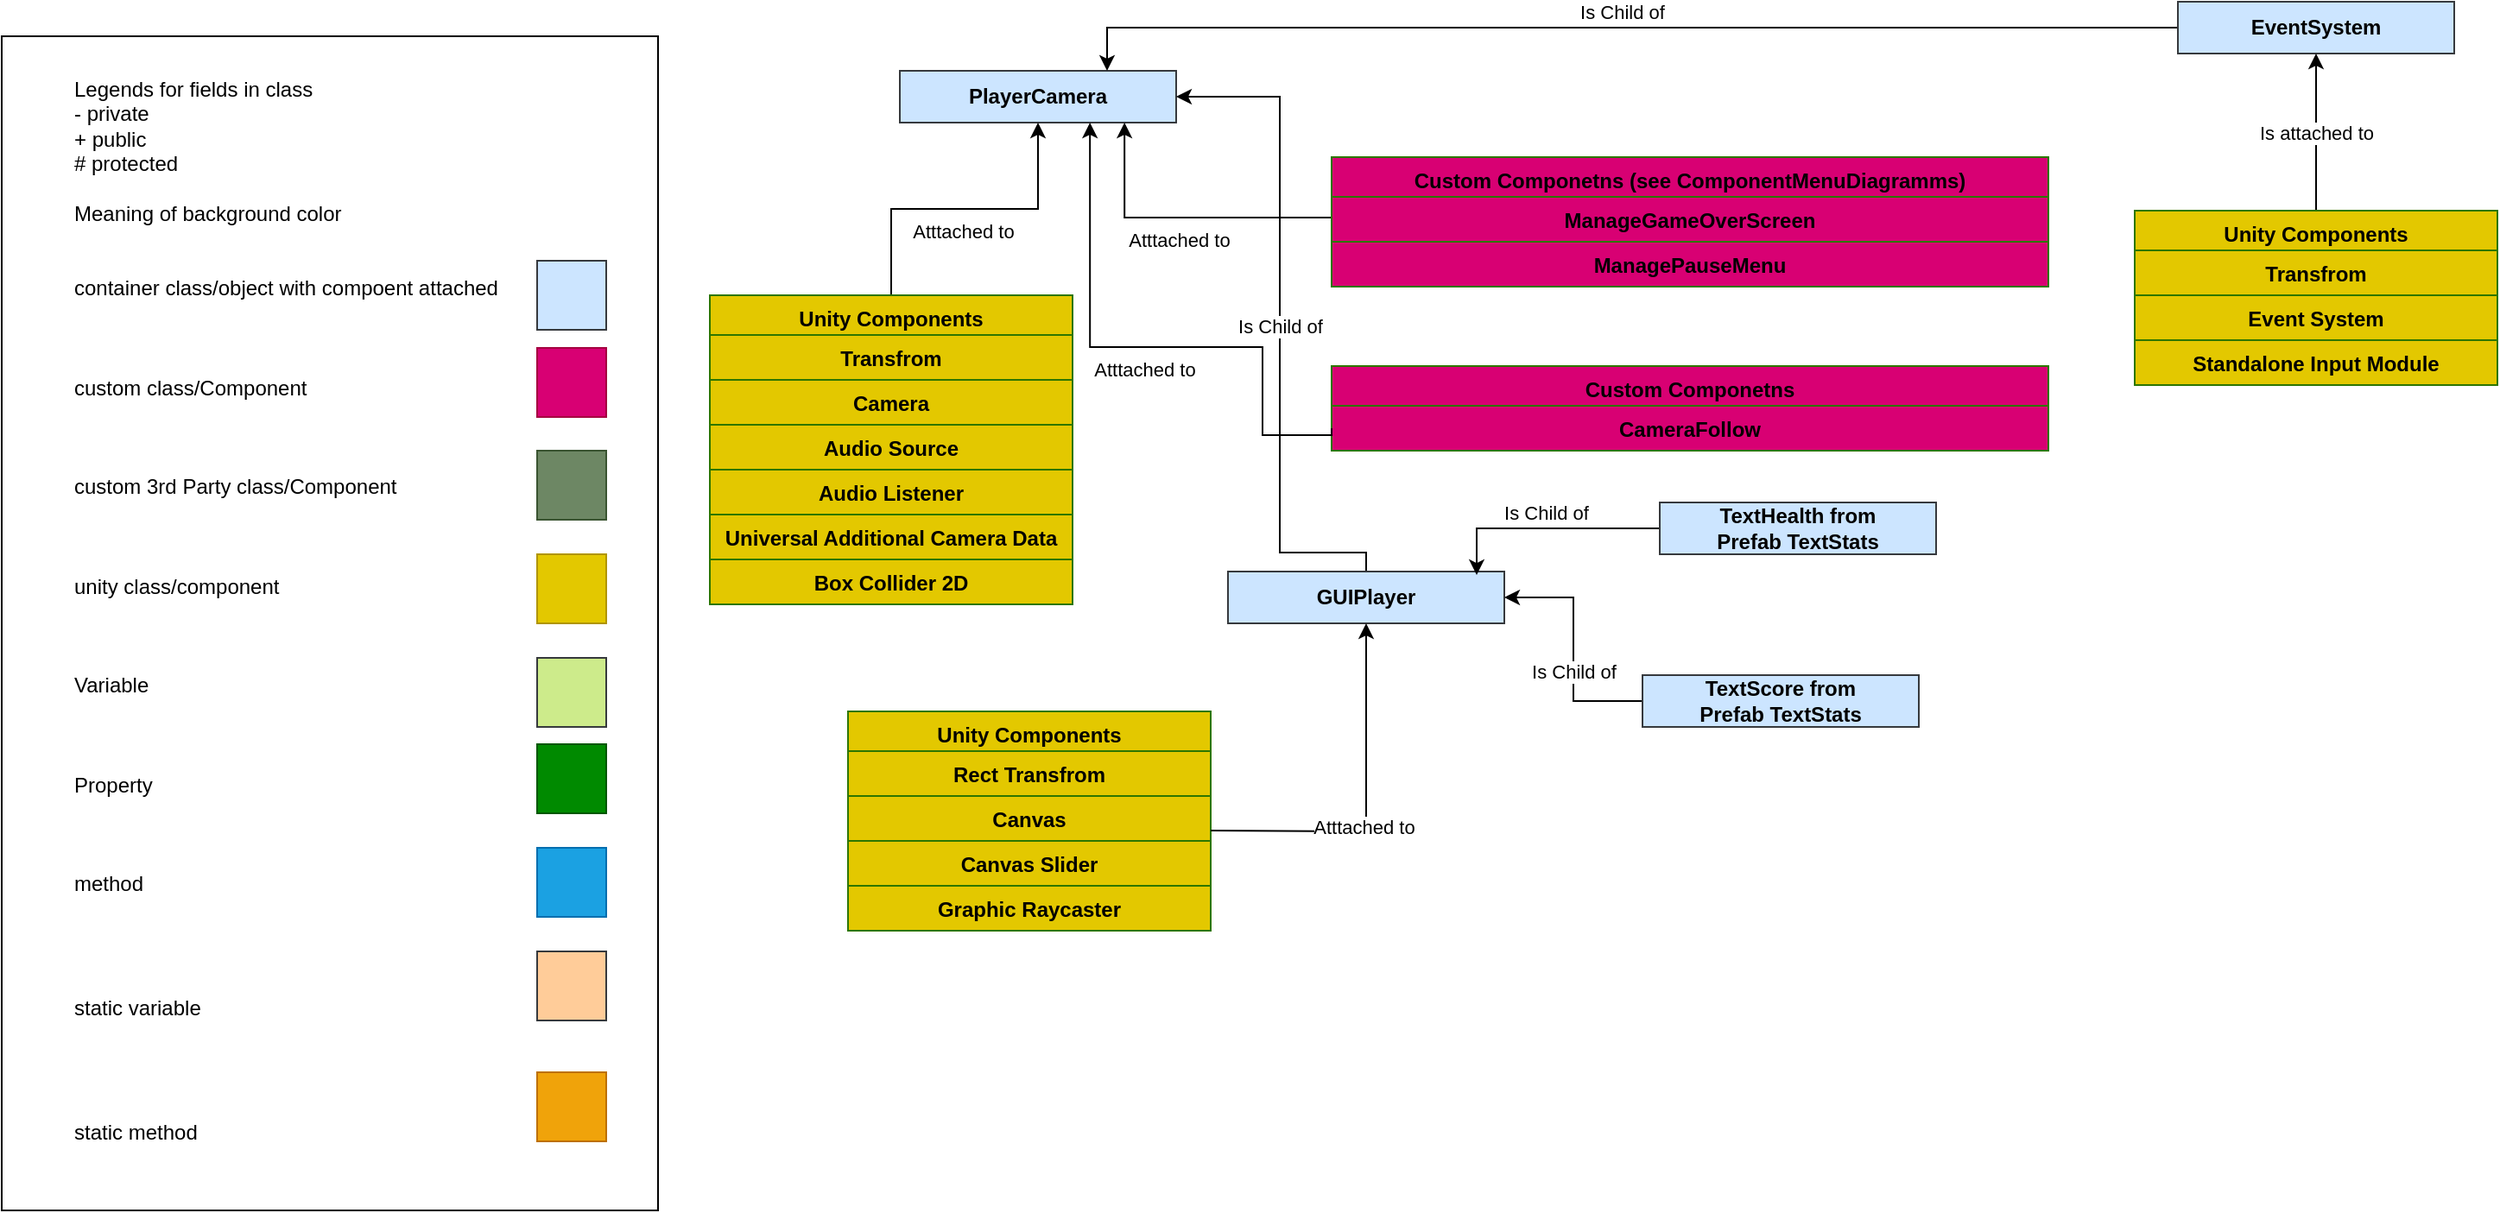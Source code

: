 <mxfile version="12.9.9" type="device"><diagram id="C5RBs43oDa-KdzZeNtuy" name="Page-1"><mxGraphModel dx="1086" dy="806" grid="1" gridSize="10" guides="1" tooltips="1" connect="1" arrows="1" fold="1" page="1" pageScale="1" pageWidth="827" pageHeight="1169" math="0" shadow="0"><root><mxCell id="WIyWlLk6GJQsqaUBKTNV-0"/><mxCell id="WIyWlLk6GJQsqaUBKTNV-1" parent="WIyWlLk6GJQsqaUBKTNV-0"/><mxCell id="g12nD_s7neF1TPHQe0_h-0" value="&lt;blockquote style=&quot;margin: 0 0 0 40px ; border: none ; padding: 0px&quot;&gt;&lt;div&gt;&lt;span&gt;Legends for fields in class&lt;/span&gt;&lt;/div&gt;&lt;div&gt;&lt;span&gt;- private&lt;/span&gt;&lt;/div&gt;&lt;div&gt;&lt;span&gt;+ public&lt;/span&gt;&lt;/div&gt;&lt;div&gt;&lt;span&gt;# protected&lt;/span&gt;&lt;/div&gt;&lt;div&gt;&lt;span&gt;&lt;br&gt;&lt;/span&gt;&lt;/div&gt;&lt;div&gt;&lt;span&gt;Meaning of background color&lt;/span&gt;&lt;/div&gt;&lt;div&gt;&lt;span&gt;&lt;br&gt;&lt;/span&gt;&lt;/div&gt;&lt;div&gt;&lt;br&gt;&lt;/div&gt;&lt;div&gt;container class/object with compoent attached&lt;/div&gt;&lt;div&gt;&lt;span&gt;&lt;br&gt;&lt;/span&gt;&lt;/div&gt;&lt;div&gt;&lt;span&gt;&lt;br&gt;&lt;/span&gt;&lt;/div&gt;&lt;div&gt;&lt;span&gt;&lt;br&gt;&lt;/span&gt;&lt;/div&gt;&lt;div&gt;&lt;span&gt;custom class/Component&lt;/span&gt;&lt;/div&gt;&lt;div&gt;&lt;span&gt;&lt;br&gt;&lt;/span&gt;&lt;/div&gt;&lt;div&gt;&lt;span&gt;&lt;br&gt;&lt;/span&gt;&lt;/div&gt;&lt;div&gt;&lt;span&gt;&lt;br&gt;&lt;/span&gt;&lt;/div&gt;&lt;div&gt;&lt;span&gt;custom 3rd Party class/Component&lt;/span&gt;&lt;/div&gt;&lt;div&gt;&lt;span&gt;&lt;br&gt;&lt;/span&gt;&lt;/div&gt;&lt;div&gt;&lt;span&gt;&lt;br&gt;&lt;/span&gt;&lt;/div&gt;&lt;div&gt;&lt;span&gt;&lt;br&gt;&lt;/span&gt;&lt;/div&gt;&lt;div&gt;&lt;span&gt;unity class/component&lt;/span&gt;&lt;/div&gt;&lt;div&gt;&lt;span&gt;&lt;br&gt;&lt;/span&gt;&lt;/div&gt;&lt;div&gt;&lt;span&gt;&lt;br&gt;&lt;/span&gt;&lt;/div&gt;&lt;div&gt;&lt;span&gt;&lt;br&gt;&lt;/span&gt;&lt;/div&gt;&lt;div&gt;&lt;span&gt;Variable&lt;/span&gt;&lt;/div&gt;&lt;div&gt;&lt;span&gt;&lt;br&gt;&lt;/span&gt;&lt;/div&gt;&lt;div&gt;&lt;span&gt;&lt;br&gt;&lt;/span&gt;&lt;/div&gt;&lt;div&gt;&lt;span&gt;&lt;br&gt;&lt;/span&gt;&lt;/div&gt;&lt;div&gt;&lt;span&gt;Property&lt;/span&gt;&lt;/div&gt;&lt;div&gt;&lt;span&gt;&lt;br&gt;&lt;/span&gt;&lt;/div&gt;&lt;div&gt;&lt;span&gt;&lt;br&gt;&lt;/span&gt;&lt;/div&gt;&lt;div&gt;&lt;span&gt;&lt;br&gt;&lt;/span&gt;&lt;/div&gt;&lt;div&gt;&lt;span&gt;method&lt;/span&gt;&lt;/div&gt;&lt;div&gt;&lt;span&gt;&lt;br&gt;&lt;/span&gt;&lt;/div&gt;&lt;div&gt;&lt;span&gt;&lt;br&gt;&lt;/span&gt;&lt;/div&gt;&lt;div&gt;&lt;span&gt;&lt;br&gt;&lt;/span&gt;&lt;/div&gt;&lt;div&gt;&lt;span&gt;&lt;br&gt;&lt;/span&gt;&lt;/div&gt;&lt;div&gt;static variable&lt;/div&gt;&lt;div&gt;&lt;br&gt;&lt;/div&gt;&lt;div&gt;&lt;br&gt;&lt;/div&gt;&lt;div&gt;&lt;br&gt;&lt;/div&gt;&lt;div&gt;&lt;br&gt;&lt;/div&gt;&lt;div&gt;&lt;span&gt;static method&lt;/span&gt;&lt;/div&gt;&lt;/blockquote&gt;&lt;div&gt;&lt;br&gt;&lt;/div&gt;" style="rounded=0;whiteSpace=wrap;html=1;align=left;" vertex="1" parent="WIyWlLk6GJQsqaUBKTNV-1"><mxGeometry x="30" y="40" width="380" height="680" as="geometry"/></mxCell><mxCell id="g12nD_s7neF1TPHQe0_h-1" value="" style="rounded=0;whiteSpace=wrap;html=1;fillColor=#d80073;strokeColor=#A50040;fontColor=#ffffff;" vertex="1" parent="WIyWlLk6GJQsqaUBKTNV-1"><mxGeometry x="340" y="220.5" width="40" height="40" as="geometry"/></mxCell><mxCell id="g12nD_s7neF1TPHQe0_h-2" value="" style="rounded=0;whiteSpace=wrap;html=1;fillColor=#cdeb8b;strokeColor=#36393d;" vertex="1" parent="WIyWlLk6GJQsqaUBKTNV-1"><mxGeometry x="340" y="400" width="40" height="40" as="geometry"/></mxCell><mxCell id="g12nD_s7neF1TPHQe0_h-3" value="" style="rounded=0;whiteSpace=wrap;html=1;fillColor=#008a00;strokeColor=#005700;fontColor=#ffffff;" vertex="1" parent="WIyWlLk6GJQsqaUBKTNV-1"><mxGeometry x="340" y="450" width="40" height="40" as="geometry"/></mxCell><mxCell id="g12nD_s7neF1TPHQe0_h-4" value="" style="rounded=0;whiteSpace=wrap;html=1;fillColor=#1ba1e2;strokeColor=#006EAF;fontColor=#ffffff;" vertex="1" parent="WIyWlLk6GJQsqaUBKTNV-1"><mxGeometry x="340" y="510" width="40" height="40" as="geometry"/></mxCell><mxCell id="g12nD_s7neF1TPHQe0_h-5" value="" style="rounded=0;whiteSpace=wrap;html=1;fillColor=#ffcc99;strokeColor=#36393d;" vertex="1" parent="WIyWlLk6GJQsqaUBKTNV-1"><mxGeometry x="340" y="570" width="40" height="40" as="geometry"/></mxCell><mxCell id="g12nD_s7neF1TPHQe0_h-6" value="" style="rounded=0;whiteSpace=wrap;html=1;fillColor=#f0a30a;strokeColor=#BD7000;fontColor=#ffffff;" vertex="1" parent="WIyWlLk6GJQsqaUBKTNV-1"><mxGeometry x="340" y="640" width="40" height="40" as="geometry"/></mxCell><mxCell id="g12nD_s7neF1TPHQe0_h-9" value="" style="rounded=0;whiteSpace=wrap;html=1;fillColor=#6D8764;strokeColor=#3A5431;fontColor=#ffffff;" vertex="1" parent="WIyWlLk6GJQsqaUBKTNV-1"><mxGeometry x="340" y="280" width="40" height="40" as="geometry"/></mxCell><mxCell id="g12nD_s7neF1TPHQe0_h-10" value="" style="rounded=0;whiteSpace=wrap;html=1;fillColor=#e3c800;strokeColor=#B09500;fontColor=#ffffff;" vertex="1" parent="WIyWlLk6GJQsqaUBKTNV-1"><mxGeometry x="340" y="340" width="40" height="40" as="geometry"/></mxCell><mxCell id="g12nD_s7neF1TPHQe0_h-11" value="" style="rounded=0;whiteSpace=wrap;html=1;fillColor=#cce5ff;strokeColor=#36393d;" vertex="1" parent="WIyWlLk6GJQsqaUBKTNV-1"><mxGeometry x="340" y="170" width="40" height="40" as="geometry"/></mxCell><mxCell id="g12nD_s7neF1TPHQe0_h-12" value="PlayerCamera" style="rounded=0;whiteSpace=wrap;html=1;fontColor=#000000;align=center;strokeColor=#36393d;fillColor=#cce5ff;fontStyle=1" vertex="1" parent="WIyWlLk6GJQsqaUBKTNV-1"><mxGeometry x="550" y="60" width="160" height="30" as="geometry"/></mxCell><mxCell id="g12nD_s7neF1TPHQe0_h-20" value="Atttached to&amp;nbsp;" style="edgeStyle=orthogonalEdgeStyle;rounded=0;orthogonalLoop=1;jettySize=auto;html=1;exitX=0.5;exitY=0;exitDx=0;exitDy=0;fontColor=#000000;align=center;verticalAlign=top;" edge="1" parent="WIyWlLk6GJQsqaUBKTNV-1" source="g12nD_s7neF1TPHQe0_h-13" target="g12nD_s7neF1TPHQe0_h-12"><mxGeometry relative="1" as="geometry"/></mxCell><mxCell id="g12nD_s7neF1TPHQe0_h-32" value="Atttached to&amp;nbsp;" style="edgeStyle=orthogonalEdgeStyle;rounded=0;orthogonalLoop=1;jettySize=auto;html=1;entryX=0.813;entryY=1;entryDx=0;entryDy=0;entryPerimeter=0;fontColor=#000000;align=center;verticalAlign=top;" edge="1" parent="WIyWlLk6GJQsqaUBKTNV-1" source="g12nD_s7neF1TPHQe0_h-23" target="g12nD_s7neF1TPHQe0_h-12"><mxGeometry relative="1" as="geometry"><Array as="points"><mxPoint x="750" y="145"/><mxPoint x="680" y="145"/></Array></mxGeometry></mxCell><mxCell id="g12nD_s7neF1TPHQe0_h-13" value="Unity Components" style="swimlane;fontStyle=1;childLayout=stackLayout;horizontal=1;fillColor=#E3C800;horizontalStack=0;resizeParent=1;resizeParentMax=0;resizeLast=0;collapsible=1;marginBottom=0;fontColor=#000000;align=center;verticalAlign=top;strokeColor=#2D7600;gradientColor=none;spacingLeft=4;spacingRight=4;" vertex="1" parent="WIyWlLk6GJQsqaUBKTNV-1"><mxGeometry x="440" y="190" width="210" height="179" as="geometry"/></mxCell><mxCell id="g12nD_s7neF1TPHQe0_h-14" value="Transfrom" style="text;strokeColor=#2D7600;fillColor=#E3C800;align=center;verticalAlign=top;spacingLeft=4;spacingRight=4;overflow=hidden;rotatable=0;points=[[0,0.5],[1,0.5]];portConstraint=eastwest;fontColor=#000000;fontStyle=1" vertex="1" parent="g12nD_s7neF1TPHQe0_h-13"><mxGeometry y="23" width="210" height="26" as="geometry"/></mxCell><mxCell id="g12nD_s7neF1TPHQe0_h-38" value="Camera" style="text;strokeColor=#2D7600;fillColor=#E3C800;align=center;verticalAlign=top;spacingLeft=4;spacingRight=4;overflow=hidden;rotatable=0;points=[[0,0.5],[1,0.5]];portConstraint=eastwest;fontColor=#000000;fontStyle=1" vertex="1" parent="g12nD_s7neF1TPHQe0_h-13"><mxGeometry y="49" width="210" height="26" as="geometry"/></mxCell><mxCell id="g12nD_s7neF1TPHQe0_h-40" value="Audio Source" style="text;strokeColor=#2D7600;fillColor=#E3C800;align=center;verticalAlign=top;spacingLeft=4;spacingRight=4;overflow=hidden;rotatable=0;points=[[0,0.5],[1,0.5]];portConstraint=eastwest;fontColor=#000000;fontStyle=1" vertex="1" parent="g12nD_s7neF1TPHQe0_h-13"><mxGeometry y="75" width="210" height="26" as="geometry"/></mxCell><mxCell id="g12nD_s7neF1TPHQe0_h-39" value="Audio Listener" style="text;strokeColor=#2D7600;fillColor=#E3C800;align=center;verticalAlign=top;spacingLeft=4;spacingRight=4;overflow=hidden;rotatable=0;points=[[0,0.5],[1,0.5]];portConstraint=eastwest;fontColor=#000000;fontStyle=1" vertex="1" parent="g12nD_s7neF1TPHQe0_h-13"><mxGeometry y="101" width="210" height="26" as="geometry"/></mxCell><mxCell id="g12nD_s7neF1TPHQe0_h-41" value="Universal Additional Camera Data" style="text;strokeColor=#2D7600;fillColor=#E3C800;align=center;verticalAlign=top;spacingLeft=4;spacingRight=4;overflow=hidden;rotatable=0;points=[[0,0.5],[1,0.5]];portConstraint=eastwest;fontColor=#000000;fontStyle=1" vertex="1" parent="g12nD_s7neF1TPHQe0_h-13"><mxGeometry y="127" width="210" height="26" as="geometry"/></mxCell><mxCell id="g12nD_s7neF1TPHQe0_h-57" value="Box Collider 2D" style="text;strokeColor=#2D7600;fillColor=#E3C800;align=center;verticalAlign=top;spacingLeft=4;spacingRight=4;overflow=hidden;rotatable=0;points=[[0,0.5],[1,0.5]];portConstraint=eastwest;fontColor=#000000;fontStyle=1" vertex="1" parent="g12nD_s7neF1TPHQe0_h-13"><mxGeometry y="153" width="210" height="26" as="geometry"/></mxCell><mxCell id="g12nD_s7neF1TPHQe0_h-23" value="Custom Componetns (see ComponentMenuDiagramms)" style="swimlane;fontStyle=1;childLayout=stackLayout;horizontal=1;fillColor=#D80073;horizontalStack=0;resizeParent=1;resizeParentMax=0;resizeLast=0;collapsible=1;marginBottom=0;fontColor=#000000;align=center;verticalAlign=top;strokeColor=#2D7600;gradientColor=none;spacingLeft=4;spacingRight=4;" vertex="1" parent="WIyWlLk6GJQsqaUBKTNV-1"><mxGeometry x="800" y="110" width="415" height="75" as="geometry"/></mxCell><mxCell id="g12nD_s7neF1TPHQe0_h-24" value="ManageGameOverScreen" style="text;strokeColor=#2D7600;fillColor=#D80073;align=center;verticalAlign=top;spacingLeft=4;spacingRight=4;overflow=hidden;rotatable=0;points=[[0,0.5],[1,0.5]];portConstraint=eastwest;fontColor=#000000;fontStyle=1;startSize=23;" vertex="1" parent="g12nD_s7neF1TPHQe0_h-23"><mxGeometry y="23" width="415" height="26" as="geometry"/></mxCell><mxCell id="g12nD_s7neF1TPHQe0_h-51" value="ManagePauseMenu" style="text;strokeColor=#2D7600;fillColor=#D80073;align=center;verticalAlign=top;spacingLeft=4;spacingRight=4;overflow=hidden;rotatable=0;points=[[0,0.5],[1,0.5]];portConstraint=eastwest;fontColor=#000000;fontStyle=1;startSize=23;" vertex="1" parent="g12nD_s7neF1TPHQe0_h-23"><mxGeometry y="49" width="415" height="26" as="geometry"/></mxCell><mxCell id="g12nD_s7neF1TPHQe0_h-52" value="Custom Componetns" style="swimlane;fontStyle=1;childLayout=stackLayout;horizontal=1;fillColor=#D80073;horizontalStack=0;resizeParent=1;resizeParentMax=0;resizeLast=0;collapsible=1;marginBottom=0;fontColor=#000000;align=center;verticalAlign=top;strokeColor=#2D7600;gradientColor=none;spacingLeft=4;spacingRight=4;" vertex="1" parent="WIyWlLk6GJQsqaUBKTNV-1"><mxGeometry x="800" y="231" width="415" height="49" as="geometry"/></mxCell><mxCell id="g12nD_s7neF1TPHQe0_h-53" value="CameraFollow" style="text;strokeColor=#2D7600;fillColor=#D80073;align=center;verticalAlign=top;spacingLeft=4;spacingRight=4;overflow=hidden;rotatable=0;points=[[0,0.5],[1,0.5]];portConstraint=eastwest;fontColor=#000000;fontStyle=1;startSize=23;" vertex="1" parent="g12nD_s7neF1TPHQe0_h-52"><mxGeometry y="23" width="415" height="26" as="geometry"/></mxCell><mxCell id="g12nD_s7neF1TPHQe0_h-56" value="Atttached to&amp;nbsp;" style="edgeStyle=orthogonalEdgeStyle;rounded=0;orthogonalLoop=1;jettySize=auto;html=1;fontColor=#000000;align=center;verticalAlign=top;exitX=0;exitY=0.5;exitDx=0;exitDy=0;entryX=0.688;entryY=1;entryDx=0;entryDy=0;entryPerimeter=0;" edge="1" parent="WIyWlLk6GJQsqaUBKTNV-1" source="g12nD_s7neF1TPHQe0_h-53" target="g12nD_s7neF1TPHQe0_h-12"><mxGeometry relative="1" as="geometry"><mxPoint x="790" y="270.5" as="sourcePoint"/><mxPoint x="670" y="200" as="targetPoint"/><Array as="points"><mxPoint x="800" y="271"/><mxPoint x="760" y="271"/><mxPoint x="760" y="220"/><mxPoint x="660" y="220"/></Array></mxGeometry></mxCell><mxCell id="g12nD_s7neF1TPHQe0_h-67" value="Is Child of" style="edgeStyle=orthogonalEdgeStyle;rounded=0;orthogonalLoop=1;jettySize=auto;html=1;exitX=0.5;exitY=0;exitDx=0;exitDy=0;fontColor=#000000;align=center;entryX=1;entryY=0.5;entryDx=0;entryDy=0;" edge="1" parent="WIyWlLk6GJQsqaUBKTNV-1" source="g12nD_s7neF1TPHQe0_h-58" target="g12nD_s7neF1TPHQe0_h-12"><mxGeometry relative="1" as="geometry"><mxPoint x="750" y="75" as="targetPoint"/><Array as="points"><mxPoint x="770" y="339"/><mxPoint x="770" y="75"/></Array></mxGeometry></mxCell><mxCell id="g12nD_s7neF1TPHQe0_h-58" value="GUIPlayer" style="rounded=0;whiteSpace=wrap;html=1;fontColor=#000000;align=center;strokeColor=#36393d;fillColor=#cce5ff;fontStyle=1" vertex="1" parent="WIyWlLk6GJQsqaUBKTNV-1"><mxGeometry x="740" y="350" width="160" height="30" as="geometry"/></mxCell><mxCell id="g12nD_s7neF1TPHQe0_h-59" value="Unity Components" style="swimlane;fontStyle=1;childLayout=stackLayout;horizontal=1;fillColor=#E3C800;horizontalStack=0;resizeParent=1;resizeParentMax=0;resizeLast=0;collapsible=1;marginBottom=0;fontColor=#000000;align=center;verticalAlign=top;strokeColor=#2D7600;gradientColor=none;spacingLeft=4;spacingRight=4;" vertex="1" parent="WIyWlLk6GJQsqaUBKTNV-1"><mxGeometry x="520" y="431" width="210" height="127" as="geometry"/></mxCell><mxCell id="g12nD_s7neF1TPHQe0_h-60" value="Rect Transfrom" style="text;strokeColor=#2D7600;fillColor=#E3C800;align=center;verticalAlign=top;spacingLeft=4;spacingRight=4;overflow=hidden;rotatable=0;points=[[0,0.5],[1,0.5]];portConstraint=eastwest;fontColor=#000000;fontStyle=1" vertex="1" parent="g12nD_s7neF1TPHQe0_h-59"><mxGeometry y="23" width="210" height="26" as="geometry"/></mxCell><mxCell id="g12nD_s7neF1TPHQe0_h-61" value="Canvas" style="text;strokeColor=#2D7600;fillColor=#E3C800;align=center;verticalAlign=top;spacingLeft=4;spacingRight=4;overflow=hidden;rotatable=0;points=[[0,0.5],[1,0.5]];portConstraint=eastwest;fontColor=#000000;fontStyle=1" vertex="1" parent="g12nD_s7neF1TPHQe0_h-59"><mxGeometry y="49" width="210" height="26" as="geometry"/></mxCell><mxCell id="g12nD_s7neF1TPHQe0_h-62" value="Canvas Slider" style="text;strokeColor=#2D7600;fillColor=#E3C800;align=center;verticalAlign=top;spacingLeft=4;spacingRight=4;overflow=hidden;rotatable=0;points=[[0,0.5],[1,0.5]];portConstraint=eastwest;fontColor=#000000;fontStyle=1" vertex="1" parent="g12nD_s7neF1TPHQe0_h-59"><mxGeometry y="75" width="210" height="26" as="geometry"/></mxCell><mxCell id="g12nD_s7neF1TPHQe0_h-63" value="Graphic Raycaster" style="text;strokeColor=#2D7600;fillColor=#E3C800;align=center;verticalAlign=top;spacingLeft=4;spacingRight=4;overflow=hidden;rotatable=0;points=[[0,0.5],[1,0.5]];portConstraint=eastwest;fontColor=#000000;fontStyle=1" vertex="1" parent="g12nD_s7neF1TPHQe0_h-59"><mxGeometry y="101" width="210" height="26" as="geometry"/></mxCell><mxCell id="g12nD_s7neF1TPHQe0_h-66" value="Atttached to&amp;nbsp;" style="edgeStyle=orthogonalEdgeStyle;rounded=0;orthogonalLoop=1;jettySize=auto;html=1;exitX=0.5;exitY=0;exitDx=0;exitDy=0;fontColor=#000000;align=center;verticalAlign=top;" edge="1" parent="WIyWlLk6GJQsqaUBKTNV-1" target="g12nD_s7neF1TPHQe0_h-58"><mxGeometry relative="1" as="geometry"><mxPoint x="730" y="500" as="sourcePoint"/><mxPoint x="815" y="400" as="targetPoint"/></mxGeometry></mxCell><mxCell id="g12nD_s7neF1TPHQe0_h-76" value="Is Child of" style="edgeStyle=orthogonalEdgeStyle;rounded=0;orthogonalLoop=1;jettySize=auto;html=1;entryX=0.9;entryY=0.067;entryDx=0;entryDy=0;entryPerimeter=0;fontColor=#000000;align=center;verticalAlign=bottom;" edge="1" parent="WIyWlLk6GJQsqaUBKTNV-1" source="g12nD_s7neF1TPHQe0_h-69" target="g12nD_s7neF1TPHQe0_h-58"><mxGeometry relative="1" as="geometry"/></mxCell><mxCell id="g12nD_s7neF1TPHQe0_h-69" value="TextHealth from Prefab&amp;nbsp;TextStats" style="rounded=0;whiteSpace=wrap;html=1;fontColor=#000000;align=center;strokeColor=#36393d;fillColor=#cce5ff;fontStyle=1" vertex="1" parent="WIyWlLk6GJQsqaUBKTNV-1"><mxGeometry x="990" y="310" width="160" height="30" as="geometry"/></mxCell><mxCell id="g12nD_s7neF1TPHQe0_h-75" value="Is Child of" style="edgeStyle=orthogonalEdgeStyle;rounded=0;orthogonalLoop=1;jettySize=auto;html=1;entryX=1;entryY=0.5;entryDx=0;entryDy=0;fontColor=#000000;align=center;verticalAlign=top;" edge="1" parent="WIyWlLk6GJQsqaUBKTNV-1" source="g12nD_s7neF1TPHQe0_h-70" target="g12nD_s7neF1TPHQe0_h-58"><mxGeometry relative="1" as="geometry"/></mxCell><mxCell id="g12nD_s7neF1TPHQe0_h-70" value="TextScore from Prefab&amp;nbsp;TextStats" style="rounded=0;whiteSpace=wrap;html=1;fontColor=#000000;align=center;strokeColor=#36393d;fillColor=#cce5ff;fontStyle=1" vertex="1" parent="WIyWlLk6GJQsqaUBKTNV-1"><mxGeometry x="980" y="410" width="160" height="30" as="geometry"/></mxCell><mxCell id="g12nD_s7neF1TPHQe0_h-78" value="Is Child of" style="edgeStyle=orthogonalEdgeStyle;rounded=0;orthogonalLoop=1;jettySize=auto;html=1;entryX=0.75;entryY=0;entryDx=0;entryDy=0;fontColor=#000000;align=center;verticalAlign=bottom;" edge="1" parent="WIyWlLk6GJQsqaUBKTNV-1" source="g12nD_s7neF1TPHQe0_h-77" target="g12nD_s7neF1TPHQe0_h-12"><mxGeometry relative="1" as="geometry"/></mxCell><mxCell id="g12nD_s7neF1TPHQe0_h-77" value="EventSystem" style="rounded=0;whiteSpace=wrap;html=1;fontColor=#000000;align=center;strokeColor=#36393d;fillColor=#cce5ff;fontStyle=1" vertex="1" parent="WIyWlLk6GJQsqaUBKTNV-1"><mxGeometry x="1290" y="20" width="160" height="30" as="geometry"/></mxCell><mxCell id="g12nD_s7neF1TPHQe0_h-84" value="Is attached to" style="edgeStyle=orthogonalEdgeStyle;rounded=0;orthogonalLoop=1;jettySize=auto;html=1;entryX=0.5;entryY=1;entryDx=0;entryDy=0;fontColor=#000000;align=center;" edge="1" parent="WIyWlLk6GJQsqaUBKTNV-1" source="g12nD_s7neF1TPHQe0_h-79" target="g12nD_s7neF1TPHQe0_h-77"><mxGeometry relative="1" as="geometry"/></mxCell><mxCell id="g12nD_s7neF1TPHQe0_h-79" value="Unity Components" style="swimlane;fontStyle=1;childLayout=stackLayout;horizontal=1;fillColor=#E3C800;horizontalStack=0;resizeParent=1;resizeParentMax=0;resizeLast=0;collapsible=1;marginBottom=0;fontColor=#000000;align=center;verticalAlign=top;strokeColor=#2D7600;gradientColor=none;spacingLeft=4;spacingRight=4;" vertex="1" parent="WIyWlLk6GJQsqaUBKTNV-1"><mxGeometry x="1265" y="141" width="210" height="101" as="geometry"/></mxCell><mxCell id="g12nD_s7neF1TPHQe0_h-80" value="Transfrom" style="text;strokeColor=#2D7600;fillColor=#E3C800;align=center;verticalAlign=top;spacingLeft=4;spacingRight=4;overflow=hidden;rotatable=0;points=[[0,0.5],[1,0.5]];portConstraint=eastwest;fontColor=#000000;fontStyle=1" vertex="1" parent="g12nD_s7neF1TPHQe0_h-79"><mxGeometry y="23" width="210" height="26" as="geometry"/></mxCell><mxCell id="g12nD_s7neF1TPHQe0_h-81" value="Event System" style="text;strokeColor=#2D7600;fillColor=#E3C800;align=center;verticalAlign=top;spacingLeft=4;spacingRight=4;overflow=hidden;rotatable=0;points=[[0,0.5],[1,0.5]];portConstraint=eastwest;fontColor=#000000;fontStyle=1" vertex="1" parent="g12nD_s7neF1TPHQe0_h-79"><mxGeometry y="49" width="210" height="26" as="geometry"/></mxCell><mxCell id="g12nD_s7neF1TPHQe0_h-82" value="Standalone Input Module" style="text;strokeColor=#2D7600;fillColor=#E3C800;align=center;verticalAlign=top;spacingLeft=4;spacingRight=4;overflow=hidden;rotatable=0;points=[[0,0.5],[1,0.5]];portConstraint=eastwest;fontColor=#000000;fontStyle=1" vertex="1" parent="g12nD_s7neF1TPHQe0_h-79"><mxGeometry y="75" width="210" height="26" as="geometry"/></mxCell></root></mxGraphModel></diagram></mxfile>